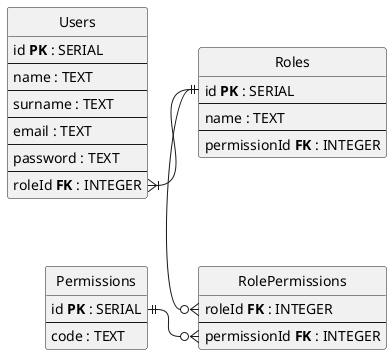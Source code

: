 @startuml auth-service-der

hide circle

entity Users {
    id **PK** : SERIAL
    ---
    name : TEXT
    ---
    surname : TEXT
    ---
    email : TEXT
    ---
    password : TEXT
    ---
    roleId **FK** : INTEGER
}

entity Roles {
    id **PK** : SERIAL
    ---
    name : TEXT
    ---
    permissionId **FK** : INTEGER
}

entity Permissions {
    id **PK** : SERIAL
    ---
    code : TEXT
}

entity RolePermissions {
    roleId **FK** : INTEGER
    ---
    permissionId **FK** : INTEGER
}

Users::roleId }|-right--||Roles::id
Roles::id ||-down-o{ RolePermissions::roleId
Permissions::id ||-right--o{ RolePermissions::permissionId

@enduml